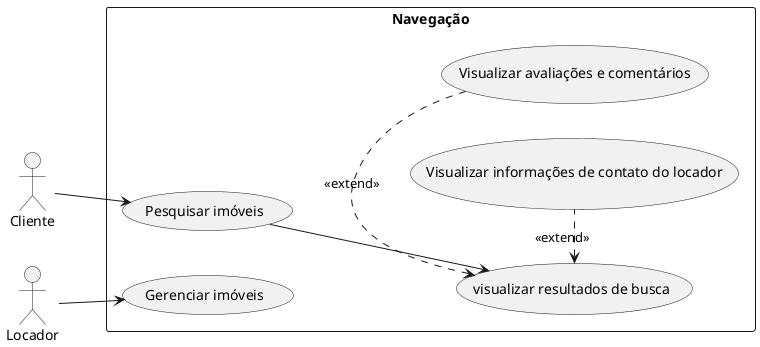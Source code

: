 @startuml
left to right direction 

:Cliente: as cliente
:Locador: as locador

rectangle "Navegação"{
usecase (Pesquisar imóveis) as UC1
usecase (visualizar resultados de busca) as UC2
usecase (Visualizar avaliações e comentários) as UC3
usecase (Visualizar informações de contato do locador) as UC4
usecase (Gerenciar imóveis) as UC5
}

cliente --> UC1
UC1 --> UC2
UC2 <. UC3 : <<extend>>
UC2 <. UC4 : <<extend>>
locador --> UC5
@enduml

